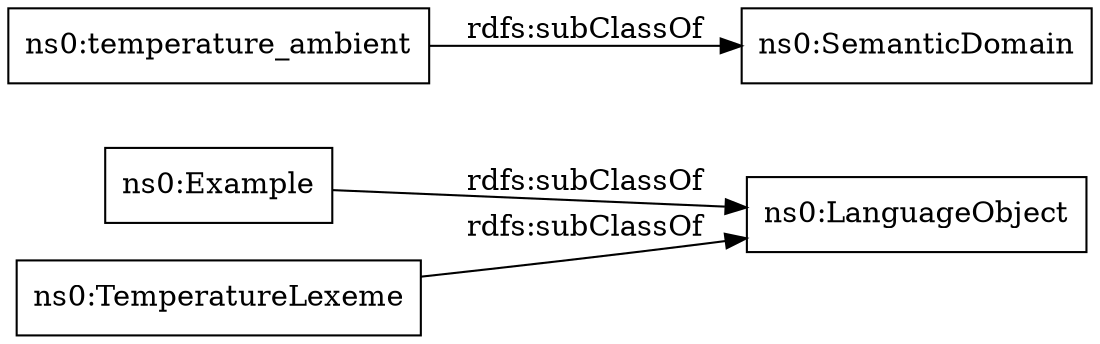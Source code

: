 digraph ar2dtool_diagram { 
rankdir=LR;
size="1000"
node [shape = rectangle, color="black"]; "ns0:Example" "ns0:SemanticDomain" "ns0:TemperatureLexeme" "ns0:LanguageObject" ; /*classes style*/
	"ns0:Example" -> "ns0:LanguageObject" [ label = "rdfs:subClassOf" ];
	"ns0:temperature_ambient" -> "ns0:SemanticDomain" [ label = "rdfs:subClassOf" ];
	"ns0:TemperatureLexeme" -> "ns0:LanguageObject" [ label = "rdfs:subClassOf" ];

}
